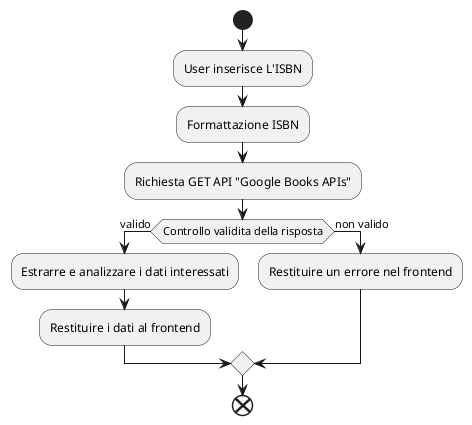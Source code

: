 @startuml Backend Book Search

start

:User inserisce L'ISBN;

:Formattazione ISBN;

:Richiesta GET API "Google Books APIs";

if (Controllo validita della risposta) then (valido)
    :Estrarre e analizzare i dati interessati;

    :Restituire i dati al frontend;
else (non valido)
    :Restituire un errore nel frontend;
endif

end

@enduml